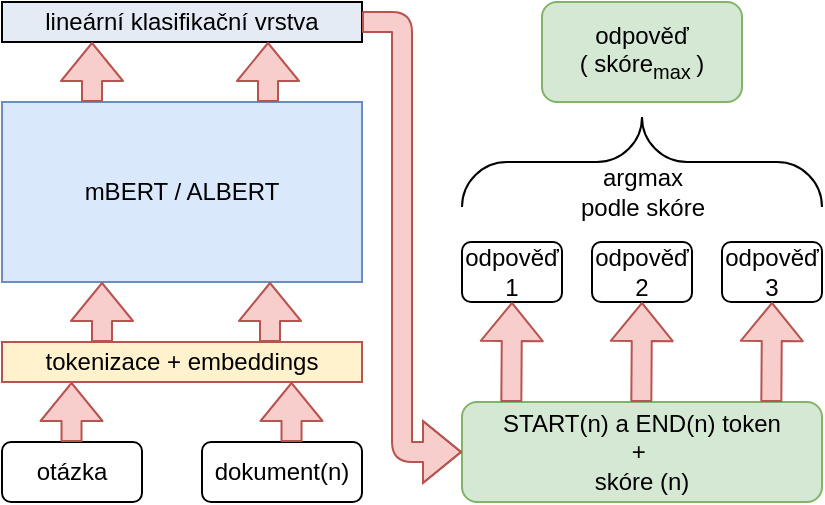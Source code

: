 <mxfile version="14.6.10" type="device"><diagram id="tfAgrFjIfhG4S-Jcs_dB" name="Page-1"><mxGraphModel dx="132" dy="69" grid="1" gridSize="10" guides="1" tooltips="1" connect="1" arrows="1" fold="1" page="1" pageScale="1" pageWidth="827" pageHeight="1169" math="0" shadow="0"><root><mxCell id="0"/><mxCell id="1" parent="0"/><mxCell id="7hlR-lXySg85zXoralgo-1" value="mBERT / ALBERT" style="rounded=0;whiteSpace=wrap;html=1;fillColor=#dae8fc;strokeColor=#6c8ebf;" parent="1" vertex="1"><mxGeometry x="280" y="320" width="180" height="90" as="geometry"/></mxCell><mxCell id="7hlR-lXySg85zXoralgo-3" value="otázka" style="rounded=1;whiteSpace=wrap;html=1;" parent="1" vertex="1"><mxGeometry x="280" y="490" width="70" height="30" as="geometry"/></mxCell><mxCell id="7hlR-lXySg85zXoralgo-4" value="dokument(n)" style="rounded=1;whiteSpace=wrap;html=1;" parent="1" vertex="1"><mxGeometry x="380" y="490" width="80" height="30" as="geometry"/></mxCell><mxCell id="7hlR-lXySg85zXoralgo-8" value="tokenizace + embeddings" style="rounded=0;whiteSpace=wrap;html=1;strokeColor=#b85450;fillColor=#FFF2CC;" parent="1" vertex="1"><mxGeometry x="280" y="440" width="180" height="20" as="geometry"/></mxCell><mxCell id="7hlR-lXySg85zXoralgo-9" value="lineární klasifikační vrstva" style="rounded=0;whiteSpace=wrap;html=1;fillColor=#E4EBF5;" parent="1" vertex="1"><mxGeometry x="280" y="270" width="180" height="20" as="geometry"/></mxCell><mxCell id="7hlR-lXySg85zXoralgo-10" value="" style="shape=flexArrow;endArrow=classic;html=1;exitX=0.25;exitY=0;exitDx=0;exitDy=0;entryX=0.25;entryY=1;entryDx=0;entryDy=0;fillColor=#f8cecc;strokeColor=#b85450;" parent="1" source="7hlR-lXySg85zXoralgo-1" target="7hlR-lXySg85zXoralgo-9" edge="1"><mxGeometry width="50" height="50" relative="1" as="geometry"><mxPoint x="280" y="340" as="sourcePoint"/><mxPoint x="330" y="290" as="targetPoint"/></mxGeometry></mxCell><mxCell id="7hlR-lXySg85zXoralgo-11" value="" style="shape=flexArrow;endArrow=classic;html=1;exitX=0.25;exitY=0;exitDx=0;exitDy=0;entryX=0.25;entryY=1;entryDx=0;entryDy=0;fillColor=#f8cecc;strokeColor=#b85450;" parent="1" edge="1"><mxGeometry width="50" height="50" relative="1" as="geometry"><mxPoint x="413.0" y="320" as="sourcePoint"/><mxPoint x="413.0" y="290" as="targetPoint"/></mxGeometry></mxCell><mxCell id="7hlR-lXySg85zXoralgo-12" value="" style="shape=flexArrow;endArrow=classic;html=1;exitX=0.25;exitY=0;exitDx=0;exitDy=0;entryX=0.25;entryY=1;entryDx=0;entryDy=0;fillColor=#f8cecc;strokeColor=#b85450;" parent="1" edge="1"><mxGeometry width="50" height="50" relative="1" as="geometry"><mxPoint x="330" y="440" as="sourcePoint"/><mxPoint x="330" y="410" as="targetPoint"/></mxGeometry></mxCell><mxCell id="7hlR-lXySg85zXoralgo-13" value="" style="shape=flexArrow;endArrow=classic;html=1;exitX=0.25;exitY=0;exitDx=0;exitDy=0;entryX=0.25;entryY=1;entryDx=0;entryDy=0;fillColor=#f8cecc;strokeColor=#b85450;" parent="1" edge="1"><mxGeometry width="50" height="50" relative="1" as="geometry"><mxPoint x="414.0" y="440" as="sourcePoint"/><mxPoint x="414.0" y="410" as="targetPoint"/></mxGeometry></mxCell><mxCell id="7hlR-lXySg85zXoralgo-14" value="" style="shape=flexArrow;endArrow=classic;html=1;exitX=0.25;exitY=0;exitDx=0;exitDy=0;entryX=0.25;entryY=1;entryDx=0;entryDy=0;fillColor=#f8cecc;strokeColor=#b85450;" parent="1" edge="1"><mxGeometry width="50" height="50" relative="1" as="geometry"><mxPoint x="424.76" y="490" as="sourcePoint"/><mxPoint x="424.76" y="460" as="targetPoint"/></mxGeometry></mxCell><mxCell id="7hlR-lXySg85zXoralgo-15" value="" style="shape=flexArrow;endArrow=classic;html=1;exitX=0.25;exitY=0;exitDx=0;exitDy=0;entryX=0.25;entryY=1;entryDx=0;entryDy=0;fillColor=#f8cecc;strokeColor=#b85450;" parent="1" edge="1"><mxGeometry width="50" height="50" relative="1" as="geometry"><mxPoint x="314.76" y="490" as="sourcePoint"/><mxPoint x="314.76" y="460" as="targetPoint"/></mxGeometry></mxCell><mxCell id="7hlR-lXySg85zXoralgo-24" value="START(n) a END(n) token &lt;br&gt;+&amp;nbsp;&lt;br&gt;skóre (n)" style="rounded=1;whiteSpace=wrap;html=1;fillColor=#d5e8d4;strokeColor=#82b366;" parent="1" vertex="1"><mxGeometry x="510" y="470" width="180" height="50" as="geometry"/></mxCell><mxCell id="7hlR-lXySg85zXoralgo-26" value="odpověď 1" style="rounded=1;whiteSpace=wrap;html=1;" parent="1" vertex="1"><mxGeometry x="510" y="390" width="50" height="30" as="geometry"/></mxCell><mxCell id="7hlR-lXySg85zXoralgo-27" value="odpověď 2" style="rounded=1;whiteSpace=wrap;html=1;" parent="1" vertex="1"><mxGeometry x="575" y="390" width="50" height="30" as="geometry"/></mxCell><mxCell id="7hlR-lXySg85zXoralgo-28" value="odpověď 3" style="rounded=1;whiteSpace=wrap;html=1;" parent="1" vertex="1"><mxGeometry x="640" y="390" width="50" height="30" as="geometry"/></mxCell><mxCell id="7hlR-lXySg85zXoralgo-29" value="" style="verticalLabelPosition=bottom;shadow=0;dashed=0;align=center;html=1;verticalAlign=top;strokeWidth=1;shape=mxgraph.mockup.markup.curlyBrace;fillColor=#E4EBF5;" parent="1" vertex="1"><mxGeometry x="510" y="325" width="180" height="50" as="geometry"/></mxCell><mxCell id="7hlR-lXySg85zXoralgo-30" value="odpověď&lt;br&gt;( skóre&lt;sub&gt;max&amp;nbsp;&lt;/sub&gt;)" style="rounded=1;whiteSpace=wrap;html=1;strokeColor=#82b366;fillColor=#d5e8d4;" parent="1" vertex="1"><mxGeometry x="550" y="270" width="100" height="50" as="geometry"/></mxCell><mxCell id="7hlR-lXySg85zXoralgo-32" value="" style="shape=flexArrow;endArrow=classic;html=1;exitX=0.25;exitY=0;exitDx=0;exitDy=0;entryX=0.5;entryY=1;entryDx=0;entryDy=0;fillColor=#f8cecc;strokeColor=#b85450;" parent="1" target="7hlR-lXySg85zXoralgo-26" edge="1"><mxGeometry width="50" height="50" relative="1" as="geometry"><mxPoint x="534.66" y="470" as="sourcePoint"/><mxPoint x="534.66" y="440" as="targetPoint"/></mxGeometry></mxCell><mxCell id="7hlR-lXySg85zXoralgo-33" value="" style="shape=flexArrow;endArrow=classic;html=1;exitX=0.25;exitY=0;exitDx=0;exitDy=0;entryX=0.5;entryY=1;entryDx=0;entryDy=0;fillColor=#f8cecc;strokeColor=#b85450;" parent="1" target="7hlR-lXySg85zXoralgo-27" edge="1"><mxGeometry width="50" height="50" relative="1" as="geometry"><mxPoint x="599.66" y="470" as="sourcePoint"/><mxPoint x="599.66" y="440" as="targetPoint"/></mxGeometry></mxCell><mxCell id="7hlR-lXySg85zXoralgo-34" value="" style="shape=flexArrow;endArrow=classic;html=1;exitX=0.25;exitY=0;exitDx=0;exitDy=0;entryX=0.5;entryY=1;entryDx=0;entryDy=0;fillColor=#f8cecc;strokeColor=#b85450;" parent="1" target="7hlR-lXySg85zXoralgo-28" edge="1"><mxGeometry width="50" height="50" relative="1" as="geometry"><mxPoint x="664.66" y="470" as="sourcePoint"/><mxPoint x="664.66" y="440" as="targetPoint"/></mxGeometry></mxCell><mxCell id="7hlR-lXySg85zXoralgo-36" value="argmax podle skóre" style="text;html=1;strokeColor=none;fillColor=none;align=center;verticalAlign=middle;whiteSpace=wrap;rounded=0;" parent="1" vertex="1"><mxGeometry x="567.5" y="355" width="65" height="20" as="geometry"/></mxCell><mxCell id="7hlR-lXySg85zXoralgo-37" value="" style="shape=flexArrow;endArrow=classic;html=1;exitX=1;exitY=0.5;exitDx=0;exitDy=0;entryX=0;entryY=0.5;entryDx=0;entryDy=0;fillColor=#f8cecc;strokeColor=#b85450;" parent="1" source="7hlR-lXySg85zXoralgo-9" target="7hlR-lXySg85zXoralgo-24" edge="1"><mxGeometry width="50" height="50" relative="1" as="geometry"><mxPoint x="510.0" y="325" as="sourcePoint"/><mxPoint x="510.34" y="275" as="targetPoint"/><Array as="points"><mxPoint x="480" y="280"/><mxPoint x="480" y="330"/><mxPoint x="480" y="450"/><mxPoint x="480" y="495"/></Array></mxGeometry></mxCell></root></mxGraphModel></diagram></mxfile>